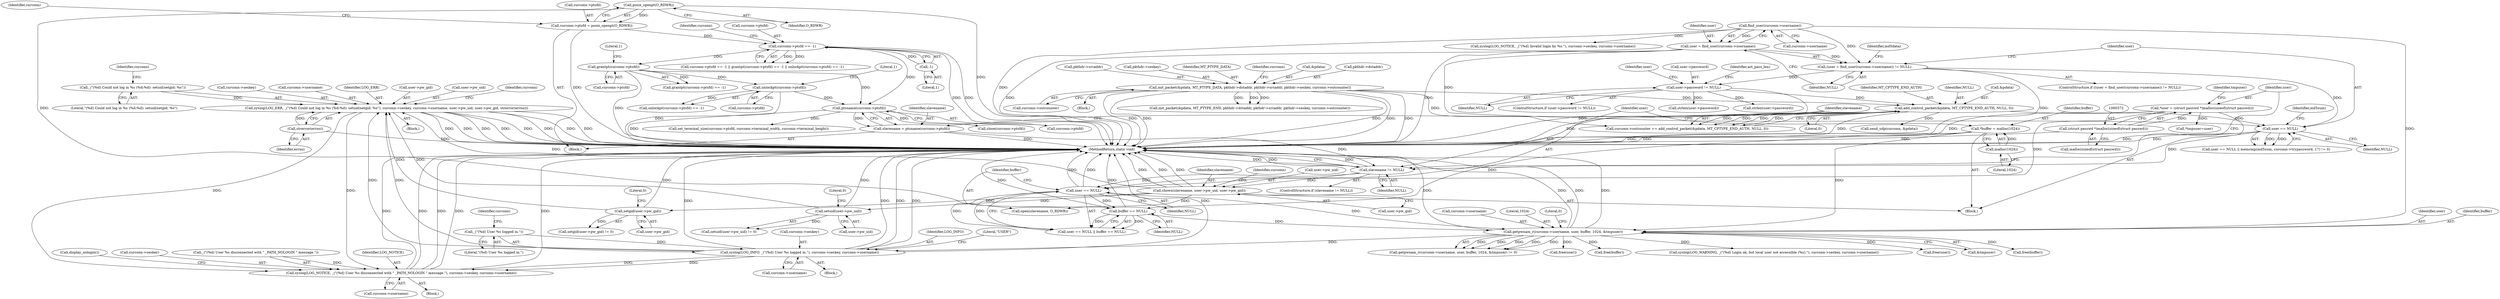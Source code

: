 digraph "0_MAC-Telnet_b69d11727d4f0f8cf719c79e3fb700f55ca03e9a_2@API" {
"1000589" [label="(Call,syslog(LOG_ERR, _(\"(%d) Could not log in %s (%d:%d): setuid/setgid: %s\"), curconn->seskey, curconn->username, user->pw_uid, user->pw_gid, strerror(errno)))"];
"1000591" [label="(Call,_(\"(%d) Could not log in %s (%d:%d): setuid/setgid: %s\"))"];
"1000488" [label="(Call,syslog(LOG_INFO, _(\"(%d) User %s logged in.\"), curconn->seskey, curconn->username))"];
"1000490" [label="(Call,_(\"(%d) User %s logged in.\"))"];
"1000409" [label="(Call,getpwnam_r(curconn->username, user, buffer, 1024, &tmpuser))"];
"1000142" [label="(Call,find_user(curconn->username))"];
"1000387" [label="(Call,user == NULL)"];
"1000369" [label="(Call,*user = (struct passwd *)malloc(sizeof(struct passwd)))"];
"1000371" [label="(Call,(struct passwd *)malloc(sizeof(struct passwd)))"];
"1000362" [label="(Call,slavename != NULL)"];
"1000355" [label="(Call,slavename = ptsname(curconn->ptsfd))"];
"1000357" [label="(Call,ptsname(curconn->ptsfd))"];
"1000330" [label="(Call,grantpt(curconn->ptsfd))"];
"1000322" [label="(Call,curconn->ptsfd == -1)"];
"1000314" [label="(Call,curconn->ptsfd = posix_openpt(O_RDWR))"];
"1000318" [label="(Call,posix_openpt(O_RDWR))"];
"1000326" [label="(Call,-1)"];
"1000337" [label="(Call,unlockpt(curconn->ptsfd))"];
"1000276" [label="(Call,user == NULL)"];
"1000140" [label="(Call,user = find_user(curconn->username))"];
"1000256" [label="(Call,add_control_packet(&pdata, MT_CPTYPE_END_AUTH, NULL, 0))"];
"1000236" [label="(Call,init_packet(&pdata, MT_PTYPE_DATA, pkthdr->dstaddr, pkthdr->srcaddr, pkthdr->seskey, curconn->outcounter))"];
"1000158" [label="(Call,user->password != NULL)"];
"1000139" [label="(Call,(user = find_user(curconn->username)) != NULL)"];
"1000381" [label="(Call,*buffer = malloc(1024))"];
"1000383" [label="(Call,malloc(1024))"];
"1000390" [label="(Call,buffer == NULL)"];
"1000440" [label="(Call,chown(slavename, user->pw_uid, user->pw_gid))"];
"1000583" [label="(Call,setuid(user->pw_uid))"];
"1000577" [label="(Call,setgid(user->pw_gid))"];
"1000605" [label="(Call,strerror(errno))"];
"1000626" [label="(Call,syslog(LOG_NOTICE, _(\"(%d) User %s disconnected with \" _PATH_NOLOGIN \" message.\"), curconn->seskey, curconn->username))"];
"1000369" [label="(Call,*user = (struct passwd *)malloc(sizeof(struct passwd)))"];
"1000371" [label="(Call,(struct passwd *)malloc(sizeof(struct passwd)))"];
"1000143" [label="(Call,curconn->username)"];
"1000420" [label="(Call,syslog(LOG_WARNING, _(\"(%d) Login ok, but local user not accessible (%s).\"), curconn->seskey, curconn->username))"];
"1000261" [label="(Literal,0)"];
"1000705" [label="(MethodReturn,static void)"];
"1000492" [label="(Call,curconn->seskey)"];
"1000278" [label="(Identifier,NULL)"];
"1000389" [label="(Identifier,NULL)"];
"1000336" [label="(Call,unlockpt(curconn->ptsfd) == -1)"];
"1000166" [label="(Identifier,user)"];
"1000324" [label="(Identifier,curconn)"];
"1000281" [label="(Identifier,md5sum)"];
"1000315" [label="(Call,curconn->ptsfd)"];
"1000578" [label="(Call,user->pw_gid)"];
"1000495" [label="(Call,curconn->username)"];
"1000445" [label="(Call,user->pw_gid)"];
"1000606" [label="(Identifier,errno)"];
"1000642" [label="(Call,init_packet(&pdata, MT_PTYPE_END, pkthdr->dstaddr, pkthdr->srcaddr, pkthdr->seskey, curconn->outcounter))"];
"1000636" [label="(Call,display_nologin())"];
"1000591" [label="(Call,_(\"(%d) Could not log in %s (%d:%d): setuid/setgid: %s\"))"];
"1000588" [label="(Block,)"];
"1000599" [label="(Call,user->pw_uid)"];
"1000608" [label="(Identifier,curconn)"];
"1000386" [label="(Call,user == NULL || buffer == NULL)"];
"1000335" [label="(Literal,1)"];
"1000314" [label="(Call,curconn->ptsfd = posix_openpt(O_RDWR))"];
"1000322" [label="(Call,curconn->ptsfd == -1)"];
"1000140" [label="(Call,user = find_user(curconn->username))"];
"1000243" [label="(Call,pkthdr->srcaddr)"];
"1000587" [label="(Literal,0)"];
"1000146" [label="(Identifier,NULL)"];
"1000318" [label="(Call,posix_openpt(O_RDWR))"];
"1000236" [label="(Call,init_packet(&pdata, MT_PTYPE_DATA, pkthdr->dstaddr, pkthdr->srcaddr, pkthdr->seskey, curconn->outcounter))"];
"1000342" [label="(Literal,1)"];
"1000252" [label="(Call,curconn->outcounter += add_control_packet(&pdata, MT_CPTYPE_END_AUTH, NULL, 0))"];
"1000593" [label="(Call,curconn->seskey)"];
"1000377" [label="(Call,*tmpuser=user)"];
"1000596" [label="(Call,curconn->username)"];
"1000493" [label="(Identifier,curconn)"];
"1000441" [label="(Identifier,slavename)"];
"1000390" [label="(Call,buffer == NULL)"];
"1000365" [label="(Block,)"];
"1000337" [label="(Call,unlockpt(curconn->ptsfd))"];
"1000545" [label="(Call,close(curconn->ptsfd))"];
"1000383" [label="(Call,malloc(1024))"];
"1000384" [label="(Literal,1024)"];
"1000410" [label="(Call,curconn->username)"];
"1000605" [label="(Call,strerror(errno))"];
"1000260" [label="(Identifier,NULL)"];
"1000435" [label="(Call,free(user))"];
"1000416" [label="(Call,&tmpuser)"];
"1000330" [label="(Call,grantpt(curconn->ptsfd))"];
"1000590" [label="(Identifier,LOG_ERR)"];
"1000159" [label="(Call,user->password)"];
"1000630" [label="(Call,curconn->seskey)"];
"1000684" [label="(Call,free(buffer))"];
"1000162" [label="(Identifier,NULL)"];
"1000450" [label="(Identifier,curconn)"];
"1000415" [label="(Literal,1024)"];
"1000257" [label="(Call,&pdata)"];
"1000388" [label="(Identifier,user)"];
"1000442" [label="(Call,user->pw_uid)"];
"1000408" [label="(Call,getpwnam_r(curconn->username, user, buffer, 1024, &tmpuser) != 0)"];
"1000409" [label="(Call,getpwnam_r(curconn->username, user, buffer, 1024, &tmpuser))"];
"1000381" [label="(Call,*buffer = malloc(1024))"];
"1000262" [label="(Call,send_udp(curconn, &pdata))"];
"1000130" [label="(Block,)"];
"1000288" [label="(Call,syslog(LOG_NOTICE, _(\"(%d) Invalid login by %s.\"), curconn->seskey, curconn->username))"];
"1000633" [label="(Call,curconn->username)"];
"1000594" [label="(Identifier,curconn)"];
"1000581" [label="(Literal,0)"];
"1000370" [label="(Identifier,user)"];
"1000584" [label="(Call,user->pw_uid)"];
"1000277" [label="(Identifier,user)"];
"1000157" [label="(ControlStructure,if (user->password != NULL))"];
"1000602" [label="(Call,user->pw_gid)"];
"1000150" [label="(Identifier,md5data)"];
"1000682" [label="(Call,free(user))"];
"1000276" [label="(Call,user == NULL)"];
"1000583" [label="(Call,setuid(user->pw_uid))"];
"1000392" [label="(Identifier,NULL)"];
"1000323" [label="(Call,curconn->ptsfd)"];
"1000249" [label="(Call,curconn->outcounter)"];
"1000174" [label="(Call,strlen(user->password))"];
"1000327" [label="(Literal,1)"];
"1000628" [label="(Call,_(\"(%d) User %s disconnected with \" _PATH_NOLOGIN \" message.\"))"];
"1000577" [label="(Call,setgid(user->pw_gid))"];
"1000141" [label="(Identifier,user)"];
"1000452" [label="(Call,open(slavename, O_RDWR))"];
"1000440" [label="(Call,chown(slavename, user->pw_uid, user->pw_gid))"];
"1000378" [label="(Identifier,tmpuser)"];
"1000173" [label="(Identifier,act_pass_len)"];
"1000361" [label="(ControlStructure,if (slavename != NULL))"];
"1000391" [label="(Identifier,buffer)"];
"1000364" [label="(Identifier,NULL)"];
"1000246" [label="(Call,pkthdr->seskey)"];
"1000158" [label="(Call,user->password != NULL)"];
"1000321" [label="(Call,curconn->ptsfd == -1 || grantpt(curconn->ptsfd) == -1 || unlockpt(curconn->ptsfd) == -1)"];
"1000627" [label="(Identifier,LOG_NOTICE)"];
"1000373" [label="(Call,malloc(sizeof(struct passwd)))"];
"1000139" [label="(Call,(user = find_user(curconn->username)) != NULL)"];
"1000319" [label="(Identifier,O_RDWR)"];
"1000387" [label="(Call,user == NULL)"];
"1000589" [label="(Call,syslog(LOG_ERR, _(\"(%d) Could not log in %s (%d:%d): setuid/setgid: %s\"), curconn->seskey, curconn->username, user->pw_uid, user->pw_gid, strerror(errno)))"];
"1000326" [label="(Call,-1)"];
"1000331" [label="(Call,curconn->ptsfd)"];
"1000357" [label="(Call,ptsname(curconn->ptsfd))"];
"1000484" [label="(Block,)"];
"1000418" [label="(Literal,0)"];
"1000437" [label="(Call,free(buffer))"];
"1000363" [label="(Identifier,slavename)"];
"1000239" [label="(Identifier,MT_PTYPE_DATA)"];
"1000413" [label="(Identifier,user)"];
"1000625" [label="(Block,)"];
"1000491" [label="(Literal,\"(%d) User %s logged in.\")"];
"1000275" [label="(Call,user == NULL || memcmp(md5sum, curconn->trypassword, 17) != 0)"];
"1000592" [label="(Literal,\"(%d) Could not log in %s (%d:%d): setuid/setgid: %s\")"];
"1000142" [label="(Call,find_user(curconn->username))"];
"1000382" [label="(Identifier,buffer)"];
"1000582" [label="(Call,setuid(user->pw_uid) != 0)"];
"1000338" [label="(Call,curconn->ptsfd)"];
"1000414" [label="(Identifier,buffer)"];
"1000254" [label="(Identifier,curconn)"];
"1000362" [label="(Call,slavename != NULL)"];
"1000358" [label="(Call,curconn->ptsfd)"];
"1000355" [label="(Call,slavename = ptsname(curconn->ptsfd))"];
"1000490" [label="(Call,_(\"(%d) User %s logged in.\"))"];
"1000237" [label="(Call,&pdata)"];
"1000626" [label="(Call,syslog(LOG_NOTICE, _(\"(%d) User %s disconnected with \" _PATH_NOLOGIN \" message.\"), curconn->seskey, curconn->username))"];
"1000329" [label="(Call,grantpt(curconn->ptsfd) == -1)"];
"1000332" [label="(Identifier,curconn)"];
"1000168" [label="(Call,strlen(user->password))"];
"1000489" [label="(Identifier,LOG_INFO)"];
"1000138" [label="(ControlStructure,if ((user = find_user(curconn->username)) != NULL))"];
"1000576" [label="(Call,setgid(user->pw_gid) != 0)"];
"1000499" [label="(Literal,\"USER\")"];
"1000256" [label="(Call,add_control_packet(&pdata, MT_CPTYPE_END_AUTH, NULL, 0))"];
"1000259" [label="(Identifier,MT_CPTYPE_END_AUTH)"];
"1000488" [label="(Call,syslog(LOG_INFO, _(\"(%d) User %s logged in.\"), curconn->seskey, curconn->username))"];
"1000356" [label="(Identifier,slavename)"];
"1000147" [label="(Block,)"];
"1000240" [label="(Call,pkthdr->dstaddr)"];
"1000695" [label="(Call,set_terminal_size(curconn->ptsfd, curconn->terminal_width, curconn->terminal_height))"];
"1000589" -> "1000588"  [label="AST: "];
"1000589" -> "1000605"  [label="CFG: "];
"1000590" -> "1000589"  [label="AST: "];
"1000591" -> "1000589"  [label="AST: "];
"1000593" -> "1000589"  [label="AST: "];
"1000596" -> "1000589"  [label="AST: "];
"1000599" -> "1000589"  [label="AST: "];
"1000602" -> "1000589"  [label="AST: "];
"1000605" -> "1000589"  [label="AST: "];
"1000608" -> "1000589"  [label="CFG: "];
"1000589" -> "1000705"  [label="DDG: "];
"1000589" -> "1000705"  [label="DDG: "];
"1000589" -> "1000705"  [label="DDG: "];
"1000589" -> "1000705"  [label="DDG: "];
"1000589" -> "1000705"  [label="DDG: "];
"1000589" -> "1000705"  [label="DDG: "];
"1000589" -> "1000705"  [label="DDG: "];
"1000589" -> "1000705"  [label="DDG: "];
"1000591" -> "1000589"  [label="DDG: "];
"1000488" -> "1000589"  [label="DDG: "];
"1000488" -> "1000589"  [label="DDG: "];
"1000440" -> "1000589"  [label="DDG: "];
"1000583" -> "1000589"  [label="DDG: "];
"1000577" -> "1000589"  [label="DDG: "];
"1000605" -> "1000589"  [label="DDG: "];
"1000589" -> "1000626"  [label="DDG: "];
"1000589" -> "1000626"  [label="DDG: "];
"1000591" -> "1000592"  [label="CFG: "];
"1000592" -> "1000591"  [label="AST: "];
"1000594" -> "1000591"  [label="CFG: "];
"1000488" -> "1000484"  [label="AST: "];
"1000488" -> "1000495"  [label="CFG: "];
"1000489" -> "1000488"  [label="AST: "];
"1000490" -> "1000488"  [label="AST: "];
"1000492" -> "1000488"  [label="AST: "];
"1000495" -> "1000488"  [label="AST: "];
"1000499" -> "1000488"  [label="CFG: "];
"1000488" -> "1000705"  [label="DDG: "];
"1000488" -> "1000705"  [label="DDG: "];
"1000488" -> "1000705"  [label="DDG: "];
"1000488" -> "1000705"  [label="DDG: "];
"1000488" -> "1000705"  [label="DDG: "];
"1000490" -> "1000488"  [label="DDG: "];
"1000409" -> "1000488"  [label="DDG: "];
"1000488" -> "1000626"  [label="DDG: "];
"1000488" -> "1000626"  [label="DDG: "];
"1000490" -> "1000491"  [label="CFG: "];
"1000491" -> "1000490"  [label="AST: "];
"1000493" -> "1000490"  [label="CFG: "];
"1000409" -> "1000408"  [label="AST: "];
"1000409" -> "1000416"  [label="CFG: "];
"1000410" -> "1000409"  [label="AST: "];
"1000413" -> "1000409"  [label="AST: "];
"1000414" -> "1000409"  [label="AST: "];
"1000415" -> "1000409"  [label="AST: "];
"1000416" -> "1000409"  [label="AST: "];
"1000418" -> "1000409"  [label="CFG: "];
"1000409" -> "1000705"  [label="DDG: "];
"1000409" -> "1000705"  [label="DDG: "];
"1000409" -> "1000705"  [label="DDG: "];
"1000409" -> "1000705"  [label="DDG: "];
"1000409" -> "1000408"  [label="DDG: "];
"1000409" -> "1000408"  [label="DDG: "];
"1000409" -> "1000408"  [label="DDG: "];
"1000409" -> "1000408"  [label="DDG: "];
"1000409" -> "1000408"  [label="DDG: "];
"1000142" -> "1000409"  [label="DDG: "];
"1000387" -> "1000409"  [label="DDG: "];
"1000381" -> "1000409"  [label="DDG: "];
"1000390" -> "1000409"  [label="DDG: "];
"1000409" -> "1000420"  [label="DDG: "];
"1000409" -> "1000435"  [label="DDG: "];
"1000409" -> "1000437"  [label="DDG: "];
"1000409" -> "1000682"  [label="DDG: "];
"1000409" -> "1000684"  [label="DDG: "];
"1000142" -> "1000140"  [label="AST: "];
"1000142" -> "1000143"  [label="CFG: "];
"1000143" -> "1000142"  [label="AST: "];
"1000140" -> "1000142"  [label="CFG: "];
"1000142" -> "1000705"  [label="DDG: "];
"1000142" -> "1000139"  [label="DDG: "];
"1000142" -> "1000140"  [label="DDG: "];
"1000142" -> "1000288"  [label="DDG: "];
"1000387" -> "1000386"  [label="AST: "];
"1000387" -> "1000389"  [label="CFG: "];
"1000388" -> "1000387"  [label="AST: "];
"1000389" -> "1000387"  [label="AST: "];
"1000391" -> "1000387"  [label="CFG: "];
"1000386" -> "1000387"  [label="CFG: "];
"1000387" -> "1000705"  [label="DDG: "];
"1000387" -> "1000705"  [label="DDG: "];
"1000387" -> "1000386"  [label="DDG: "];
"1000387" -> "1000386"  [label="DDG: "];
"1000369" -> "1000387"  [label="DDG: "];
"1000362" -> "1000387"  [label="DDG: "];
"1000387" -> "1000390"  [label="DDG: "];
"1000369" -> "1000365"  [label="AST: "];
"1000369" -> "1000371"  [label="CFG: "];
"1000370" -> "1000369"  [label="AST: "];
"1000371" -> "1000369"  [label="AST: "];
"1000378" -> "1000369"  [label="CFG: "];
"1000369" -> "1000705"  [label="DDG: "];
"1000371" -> "1000369"  [label="DDG: "];
"1000369" -> "1000377"  [label="DDG: "];
"1000371" -> "1000373"  [label="CFG: "];
"1000372" -> "1000371"  [label="AST: "];
"1000373" -> "1000371"  [label="AST: "];
"1000371" -> "1000705"  [label="DDG: "];
"1000362" -> "1000361"  [label="AST: "];
"1000362" -> "1000364"  [label="CFG: "];
"1000363" -> "1000362"  [label="AST: "];
"1000364" -> "1000362"  [label="AST: "];
"1000370" -> "1000362"  [label="CFG: "];
"1000705" -> "1000362"  [label="CFG: "];
"1000362" -> "1000705"  [label="DDG: "];
"1000362" -> "1000705"  [label="DDG: "];
"1000362" -> "1000705"  [label="DDG: "];
"1000355" -> "1000362"  [label="DDG: "];
"1000276" -> "1000362"  [label="DDG: "];
"1000362" -> "1000440"  [label="DDG: "];
"1000355" -> "1000130"  [label="AST: "];
"1000355" -> "1000357"  [label="CFG: "];
"1000356" -> "1000355"  [label="AST: "];
"1000357" -> "1000355"  [label="AST: "];
"1000363" -> "1000355"  [label="CFG: "];
"1000355" -> "1000705"  [label="DDG: "];
"1000357" -> "1000355"  [label="DDG: "];
"1000357" -> "1000358"  [label="CFG: "];
"1000358" -> "1000357"  [label="AST: "];
"1000357" -> "1000705"  [label="DDG: "];
"1000330" -> "1000357"  [label="DDG: "];
"1000337" -> "1000357"  [label="DDG: "];
"1000322" -> "1000357"  [label="DDG: "];
"1000357" -> "1000545"  [label="DDG: "];
"1000357" -> "1000695"  [label="DDG: "];
"1000330" -> "1000329"  [label="AST: "];
"1000330" -> "1000331"  [label="CFG: "];
"1000331" -> "1000330"  [label="AST: "];
"1000335" -> "1000330"  [label="CFG: "];
"1000330" -> "1000705"  [label="DDG: "];
"1000330" -> "1000329"  [label="DDG: "];
"1000322" -> "1000330"  [label="DDG: "];
"1000330" -> "1000337"  [label="DDG: "];
"1000322" -> "1000321"  [label="AST: "];
"1000322" -> "1000326"  [label="CFG: "];
"1000323" -> "1000322"  [label="AST: "];
"1000326" -> "1000322"  [label="AST: "];
"1000332" -> "1000322"  [label="CFG: "];
"1000321" -> "1000322"  [label="CFG: "];
"1000322" -> "1000705"  [label="DDG: "];
"1000322" -> "1000705"  [label="DDG: "];
"1000322" -> "1000321"  [label="DDG: "];
"1000322" -> "1000321"  [label="DDG: "];
"1000314" -> "1000322"  [label="DDG: "];
"1000326" -> "1000322"  [label="DDG: "];
"1000314" -> "1000130"  [label="AST: "];
"1000314" -> "1000318"  [label="CFG: "];
"1000315" -> "1000314"  [label="AST: "];
"1000318" -> "1000314"  [label="AST: "];
"1000324" -> "1000314"  [label="CFG: "];
"1000314" -> "1000705"  [label="DDG: "];
"1000318" -> "1000314"  [label="DDG: "];
"1000318" -> "1000319"  [label="CFG: "];
"1000319" -> "1000318"  [label="AST: "];
"1000318" -> "1000705"  [label="DDG: "];
"1000318" -> "1000452"  [label="DDG: "];
"1000326" -> "1000327"  [label="CFG: "];
"1000327" -> "1000326"  [label="AST: "];
"1000337" -> "1000336"  [label="AST: "];
"1000337" -> "1000338"  [label="CFG: "];
"1000338" -> "1000337"  [label="AST: "];
"1000342" -> "1000337"  [label="CFG: "];
"1000337" -> "1000705"  [label="DDG: "];
"1000337" -> "1000336"  [label="DDG: "];
"1000276" -> "1000275"  [label="AST: "];
"1000276" -> "1000278"  [label="CFG: "];
"1000277" -> "1000276"  [label="AST: "];
"1000278" -> "1000276"  [label="AST: "];
"1000281" -> "1000276"  [label="CFG: "];
"1000275" -> "1000276"  [label="CFG: "];
"1000276" -> "1000705"  [label="DDG: "];
"1000276" -> "1000705"  [label="DDG: "];
"1000276" -> "1000275"  [label="DDG: "];
"1000276" -> "1000275"  [label="DDG: "];
"1000140" -> "1000276"  [label="DDG: "];
"1000256" -> "1000276"  [label="DDG: "];
"1000139" -> "1000276"  [label="DDG: "];
"1000140" -> "1000139"  [label="AST: "];
"1000141" -> "1000140"  [label="AST: "];
"1000146" -> "1000140"  [label="CFG: "];
"1000140" -> "1000705"  [label="DDG: "];
"1000140" -> "1000705"  [label="DDG: "];
"1000140" -> "1000139"  [label="DDG: "];
"1000256" -> "1000252"  [label="AST: "];
"1000256" -> "1000261"  [label="CFG: "];
"1000257" -> "1000256"  [label="AST: "];
"1000259" -> "1000256"  [label="AST: "];
"1000260" -> "1000256"  [label="AST: "];
"1000261" -> "1000256"  [label="AST: "];
"1000252" -> "1000256"  [label="CFG: "];
"1000256" -> "1000705"  [label="DDG: "];
"1000256" -> "1000705"  [label="DDG: "];
"1000256" -> "1000252"  [label="DDG: "];
"1000256" -> "1000252"  [label="DDG: "];
"1000256" -> "1000252"  [label="DDG: "];
"1000256" -> "1000252"  [label="DDG: "];
"1000236" -> "1000256"  [label="DDG: "];
"1000158" -> "1000256"  [label="DDG: "];
"1000256" -> "1000262"  [label="DDG: "];
"1000236" -> "1000147"  [label="AST: "];
"1000236" -> "1000249"  [label="CFG: "];
"1000237" -> "1000236"  [label="AST: "];
"1000239" -> "1000236"  [label="AST: "];
"1000240" -> "1000236"  [label="AST: "];
"1000243" -> "1000236"  [label="AST: "];
"1000246" -> "1000236"  [label="AST: "];
"1000249" -> "1000236"  [label="AST: "];
"1000254" -> "1000236"  [label="CFG: "];
"1000236" -> "1000705"  [label="DDG: "];
"1000236" -> "1000705"  [label="DDG: "];
"1000236" -> "1000705"  [label="DDG: "];
"1000236" -> "1000705"  [label="DDG: "];
"1000236" -> "1000705"  [label="DDG: "];
"1000236" -> "1000252"  [label="DDG: "];
"1000236" -> "1000642"  [label="DDG: "];
"1000236" -> "1000642"  [label="DDG: "];
"1000236" -> "1000642"  [label="DDG: "];
"1000158" -> "1000157"  [label="AST: "];
"1000158" -> "1000162"  [label="CFG: "];
"1000159" -> "1000158"  [label="AST: "];
"1000162" -> "1000158"  [label="AST: "];
"1000166" -> "1000158"  [label="CFG: "];
"1000173" -> "1000158"  [label="CFG: "];
"1000158" -> "1000705"  [label="DDG: "];
"1000139" -> "1000158"  [label="DDG: "];
"1000158" -> "1000168"  [label="DDG: "];
"1000158" -> "1000174"  [label="DDG: "];
"1000139" -> "1000138"  [label="AST: "];
"1000139" -> "1000146"  [label="CFG: "];
"1000146" -> "1000139"  [label="AST: "];
"1000150" -> "1000139"  [label="CFG: "];
"1000277" -> "1000139"  [label="CFG: "];
"1000139" -> "1000705"  [label="DDG: "];
"1000381" -> "1000365"  [label="AST: "];
"1000381" -> "1000383"  [label="CFG: "];
"1000382" -> "1000381"  [label="AST: "];
"1000383" -> "1000381"  [label="AST: "];
"1000388" -> "1000381"  [label="CFG: "];
"1000381" -> "1000705"  [label="DDG: "];
"1000381" -> "1000705"  [label="DDG: "];
"1000383" -> "1000381"  [label="DDG: "];
"1000381" -> "1000390"  [label="DDG: "];
"1000383" -> "1000384"  [label="CFG: "];
"1000384" -> "1000383"  [label="AST: "];
"1000390" -> "1000386"  [label="AST: "];
"1000390" -> "1000392"  [label="CFG: "];
"1000391" -> "1000390"  [label="AST: "];
"1000392" -> "1000390"  [label="AST: "];
"1000386" -> "1000390"  [label="CFG: "];
"1000390" -> "1000705"  [label="DDG: "];
"1000390" -> "1000705"  [label="DDG: "];
"1000390" -> "1000386"  [label="DDG: "];
"1000390" -> "1000386"  [label="DDG: "];
"1000440" -> "1000365"  [label="AST: "];
"1000440" -> "1000445"  [label="CFG: "];
"1000441" -> "1000440"  [label="AST: "];
"1000442" -> "1000440"  [label="AST: "];
"1000445" -> "1000440"  [label="AST: "];
"1000450" -> "1000440"  [label="CFG: "];
"1000440" -> "1000705"  [label="DDG: "];
"1000440" -> "1000705"  [label="DDG: "];
"1000440" -> "1000705"  [label="DDG: "];
"1000440" -> "1000452"  [label="DDG: "];
"1000440" -> "1000577"  [label="DDG: "];
"1000440" -> "1000583"  [label="DDG: "];
"1000583" -> "1000582"  [label="AST: "];
"1000583" -> "1000584"  [label="CFG: "];
"1000584" -> "1000583"  [label="AST: "];
"1000587" -> "1000583"  [label="CFG: "];
"1000583" -> "1000705"  [label="DDG: "];
"1000583" -> "1000582"  [label="DDG: "];
"1000577" -> "1000576"  [label="AST: "];
"1000577" -> "1000578"  [label="CFG: "];
"1000578" -> "1000577"  [label="AST: "];
"1000581" -> "1000577"  [label="CFG: "];
"1000577" -> "1000705"  [label="DDG: "];
"1000577" -> "1000576"  [label="DDG: "];
"1000605" -> "1000606"  [label="CFG: "];
"1000606" -> "1000605"  [label="AST: "];
"1000605" -> "1000705"  [label="DDG: "];
"1000626" -> "1000625"  [label="AST: "];
"1000626" -> "1000633"  [label="CFG: "];
"1000627" -> "1000626"  [label="AST: "];
"1000628" -> "1000626"  [label="AST: "];
"1000630" -> "1000626"  [label="AST: "];
"1000633" -> "1000626"  [label="AST: "];
"1000636" -> "1000626"  [label="CFG: "];
"1000626" -> "1000705"  [label="DDG: "];
"1000626" -> "1000705"  [label="DDG: "];
"1000626" -> "1000705"  [label="DDG: "];
"1000626" -> "1000705"  [label="DDG: "];
"1000626" -> "1000705"  [label="DDG: "];
"1000628" -> "1000626"  [label="DDG: "];
}
